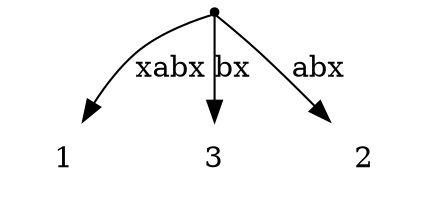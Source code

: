 digraph g{
0[shape=point];
0->1 [label = "xabx"];
1[shape=plaintext];
0->3 [label = "bx"];
3[shape=plaintext];
0->2 [label = "abx"];
2[shape=plaintext];
}
